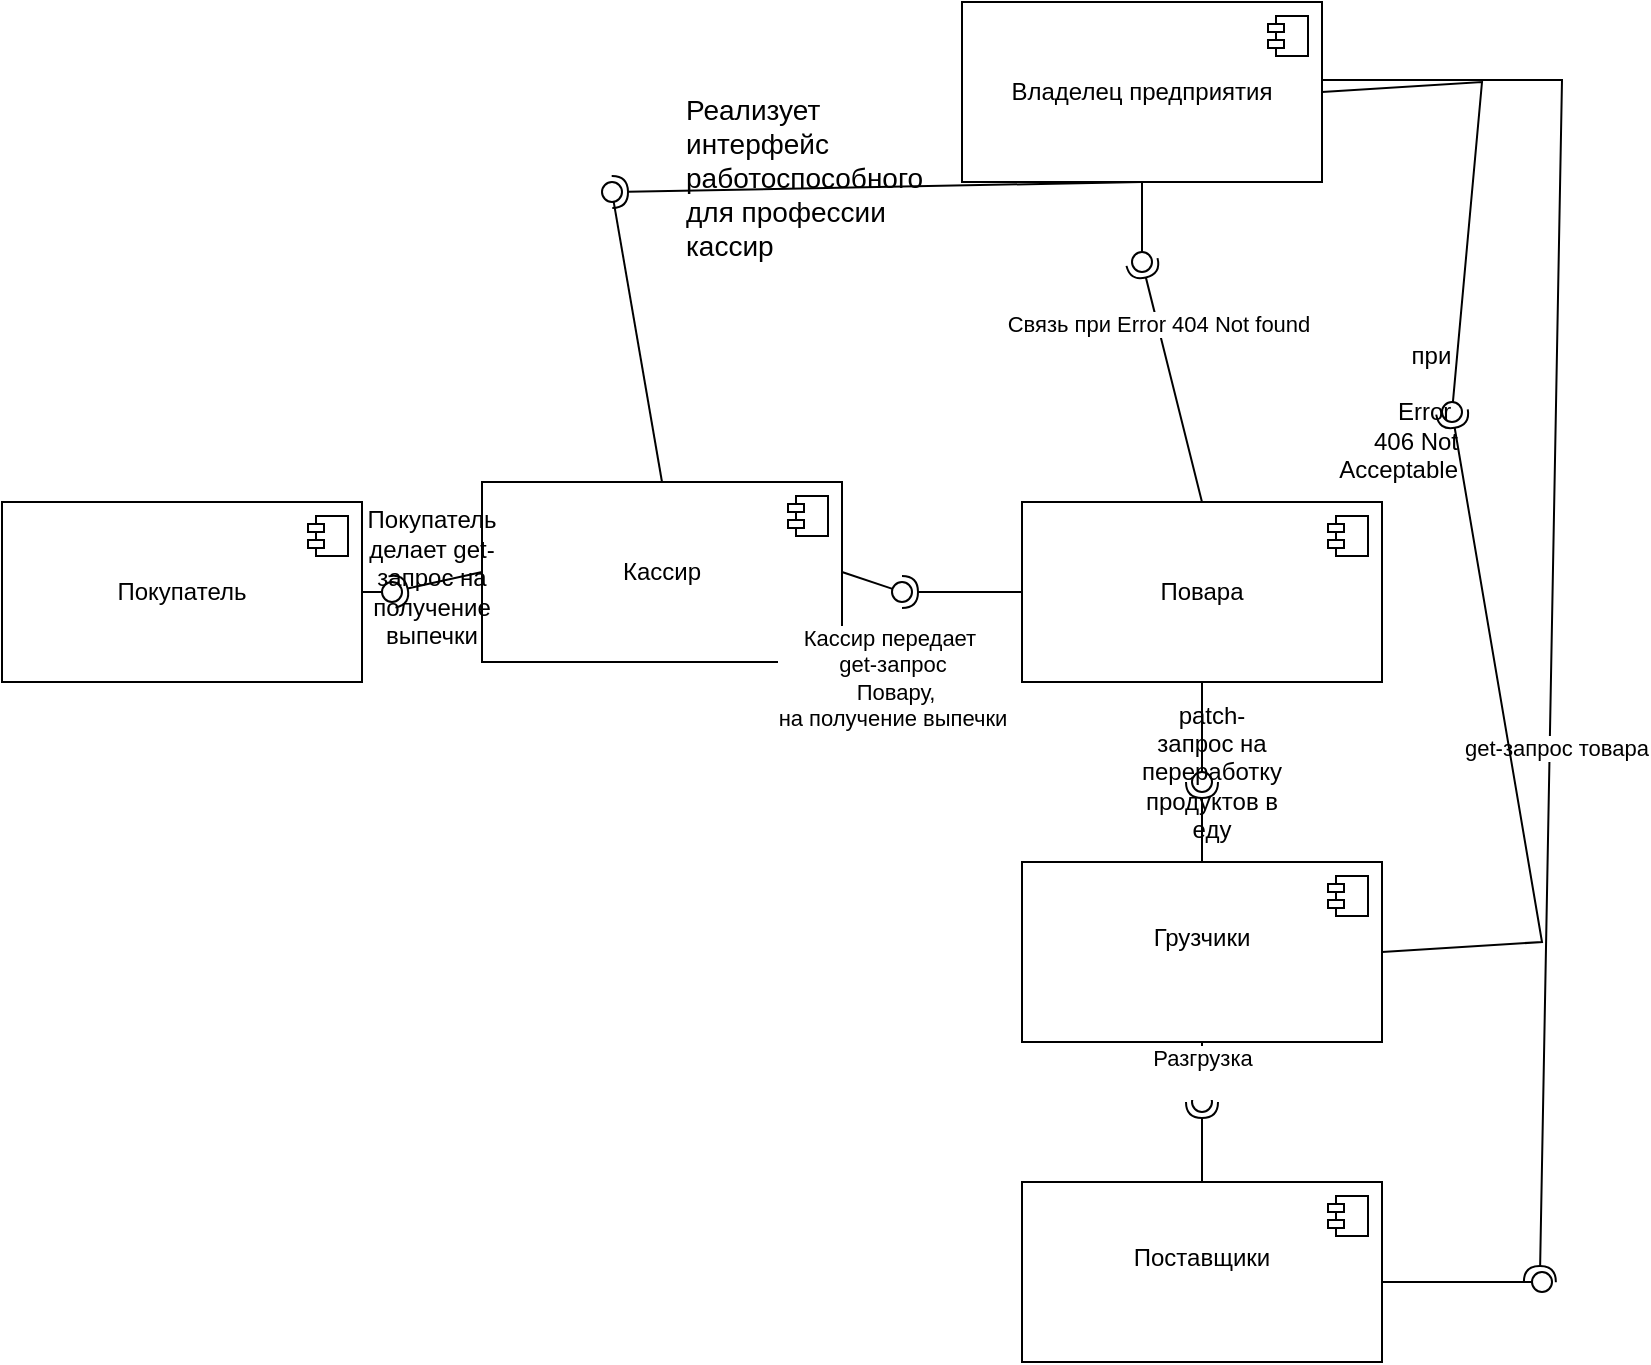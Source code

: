 <mxfile version="26.0.11">
  <diagram name="Страница — 1" id="37fzYt0-rooj1aSEFpzP">
    <mxGraphModel dx="1392" dy="731" grid="1" gridSize="10" guides="1" tooltips="1" connect="1" arrows="1" fold="1" page="1" pageScale="1" pageWidth="827" pageHeight="1169" math="0" shadow="0">
      <root>
        <mxCell id="0" />
        <mxCell id="1" parent="0" />
        <mxCell id="F6n1WWTaEsv1vMuJR3MF-3" value="Повара" style="html=1;dropTarget=0;whiteSpace=wrap;" vertex="1" parent="1">
          <mxGeometry x="510" y="260" width="180" height="90" as="geometry" />
        </mxCell>
        <mxCell id="F6n1WWTaEsv1vMuJR3MF-4" value="" style="shape=module;jettyWidth=8;jettyHeight=4;" vertex="1" parent="F6n1WWTaEsv1vMuJR3MF-3">
          <mxGeometry x="1" width="20" height="20" relative="1" as="geometry">
            <mxPoint x="-27" y="7" as="offset" />
          </mxGeometry>
        </mxCell>
        <mxCell id="F6n1WWTaEsv1vMuJR3MF-5" value="Кассир" style="html=1;dropTarget=0;whiteSpace=wrap;" vertex="1" parent="1">
          <mxGeometry x="240" y="250" width="180" height="90" as="geometry" />
        </mxCell>
        <mxCell id="F6n1WWTaEsv1vMuJR3MF-6" value="" style="shape=module;jettyWidth=8;jettyHeight=4;" vertex="1" parent="F6n1WWTaEsv1vMuJR3MF-5">
          <mxGeometry x="1" width="20" height="20" relative="1" as="geometry">
            <mxPoint x="-27" y="7" as="offset" />
          </mxGeometry>
        </mxCell>
        <mxCell id="F6n1WWTaEsv1vMuJR3MF-9" value="&lt;div&gt;Владелец предприятия&lt;/div&gt;" style="html=1;dropTarget=0;whiteSpace=wrap;" vertex="1" parent="1">
          <mxGeometry x="480" y="10" width="180" height="90" as="geometry" />
        </mxCell>
        <mxCell id="F6n1WWTaEsv1vMuJR3MF-10" value="" style="shape=module;jettyWidth=8;jettyHeight=4;" vertex="1" parent="F6n1WWTaEsv1vMuJR3MF-9">
          <mxGeometry x="1" width="20" height="20" relative="1" as="geometry">
            <mxPoint x="-27" y="7" as="offset" />
          </mxGeometry>
        </mxCell>
        <mxCell id="F6n1WWTaEsv1vMuJR3MF-11" value="" style="rounded=0;orthogonalLoop=1;jettySize=auto;html=1;endArrow=halfCircle;endFill=0;endSize=6;strokeWidth=1;sketch=0;exitX=0.5;exitY=1;exitDx=0;exitDy=0;entryX=1;entryY=0;entryDx=0;entryDy=0;entryPerimeter=0;" edge="1" target="F6n1WWTaEsv1vMuJR3MF-13" parent="1" source="F6n1WWTaEsv1vMuJR3MF-9">
          <mxGeometry relative="1" as="geometry">
            <mxPoint x="480" y="180" as="sourcePoint" />
            <mxPoint x="420" y="270" as="targetPoint" />
          </mxGeometry>
        </mxCell>
        <mxCell id="F6n1WWTaEsv1vMuJR3MF-12" value="" style="rounded=0;orthogonalLoop=1;jettySize=auto;html=1;endArrow=oval;endFill=0;sketch=0;sourcePerimeterSpacing=0;targetPerimeterSpacing=0;endSize=10;exitX=0.5;exitY=0;exitDx=0;exitDy=0;entryX=0;entryY=0;entryDx=0;entryDy=0;entryPerimeter=0;" edge="1" target="F6n1WWTaEsv1vMuJR3MF-13" parent="1" source="F6n1WWTaEsv1vMuJR3MF-5">
          <mxGeometry relative="1" as="geometry">
            <mxPoint x="390" y="375" as="sourcePoint" />
            <mxPoint x="420" y="270" as="targetPoint" />
          </mxGeometry>
        </mxCell>
        <mxCell id="F6n1WWTaEsv1vMuJR3MF-13" value="&lt;blockquote style=&quot;margin: 0 0 0 40px; border: none; padding: 0px;&quot;&gt;&lt;font style=&quot;font-size: 14px;&quot;&gt;Реализует интерфейс работоспособного для профессии кассир&lt;/font&gt;&lt;/blockquote&gt;&lt;div&gt;&lt;br&gt;&lt;/div&gt;" style="ellipse;whiteSpace=wrap;html=1;align=left;aspect=fixed;fillColor=none;strokeColor=none;resizable=0;perimeter=centerPerimeter;rotatable=0;allowArrows=0;points=[];outlineConnect=1;" vertex="1" parent="1">
          <mxGeometry x="300" y="100" width="10" height="10" as="geometry" />
        </mxCell>
        <mxCell id="F6n1WWTaEsv1vMuJR3MF-17" value="&lt;div style=&quot;forced-color-adjust: none;&quot;&gt;&lt;br&gt;&lt;/div&gt;" style="rounded=0;orthogonalLoop=1;jettySize=auto;html=1;endArrow=halfCircle;endFill=0;endSize=6;strokeWidth=1;sketch=0;exitX=0;exitY=0.5;exitDx=0;exitDy=0;" edge="1" parent="1" source="F6n1WWTaEsv1vMuJR3MF-3">
          <mxGeometry x="-1" y="115" relative="1" as="geometry">
            <mxPoint x="610" y="280" as="sourcePoint" />
            <mxPoint x="450" y="305" as="targetPoint" />
            <Array as="points" />
            <mxPoint as="offset" />
          </mxGeometry>
        </mxCell>
        <mxCell id="F6n1WWTaEsv1vMuJR3MF-18" value="&lt;span style=&quot;background-color: light-dark(#ffffff, var(--ge-dark-color, #121212)); color: light-dark(rgb(0, 0, 0), rgb(255, 255, 255));&quot;&gt;Кассир передает&amp;nbsp;&lt;/span&gt;&lt;div&gt;&lt;span style=&quot;background-color: light-dark(#ffffff, var(--ge-dark-color, #121212)); color: light-dark(rgb(0, 0, 0), rgb(255, 255, 255));&quot;&gt;get-запрос&lt;/span&gt;&lt;div&gt;&lt;span style=&quot;background-color: light-dark(#ffffff, var(--ge-dark-color, #121212)); color: light-dark(rgb(0, 0, 0), rgb(255, 255, 255));&quot;&gt;&amp;nbsp;Повару,&lt;/span&gt;&lt;/div&gt;&lt;div&gt;&lt;span style=&quot;background-color: light-dark(#ffffff, var(--ge-dark-color, #121212)); color: light-dark(rgb(0, 0, 0), rgb(255, 255, 255));&quot;&gt;на получение выпечки&lt;/span&gt;&lt;/div&gt;&lt;/div&gt;" style="rounded=0;orthogonalLoop=1;jettySize=auto;html=1;endArrow=oval;endFill=0;sketch=0;sourcePerimeterSpacing=0;targetPerimeterSpacing=0;endSize=10;exitX=1;exitY=0.5;exitDx=0;exitDy=0;align=center;" edge="1" parent="1" source="F6n1WWTaEsv1vMuJR3MF-5">
          <mxGeometry x="1" y="-46" relative="1" as="geometry">
            <mxPoint x="450" y="425" as="sourcePoint" />
            <mxPoint x="450" y="305" as="targetPoint" />
            <mxPoint x="10" y="-1" as="offset" />
          </mxGeometry>
        </mxCell>
        <mxCell id="F6n1WWTaEsv1vMuJR3MF-19" value="" style="ellipse;whiteSpace=wrap;html=1;align=center;aspect=fixed;fillColor=none;strokeColor=none;resizable=0;perimeter=centerPerimeter;rotatable=0;allowArrows=0;points=[];outlineConnect=1;" vertex="1" parent="1">
          <mxGeometry x="465" y="420" width="10" height="10" as="geometry" />
        </mxCell>
        <mxCell id="F6n1WWTaEsv1vMuJR3MF-22" value="&lt;div&gt;&lt;br&gt;&lt;/div&gt;" style="text;html=1;align=center;verticalAlign=top;resizable=0;points=[];autosize=1;strokeColor=none;fillColor=none;perimeterSpacing=0;flipH=0;flipV=1;fontSize=12;labelPosition=center;verticalLabelPosition=bottom;" vertex="1" parent="1">
          <mxGeometry x="460" y="190" width="20" height="30" as="geometry" />
        </mxCell>
        <mxCell id="F6n1WWTaEsv1vMuJR3MF-25" value="Покупатель" style="html=1;dropTarget=0;whiteSpace=wrap;" vertex="1" parent="1">
          <mxGeometry y="260" width="180" height="90" as="geometry" />
        </mxCell>
        <mxCell id="F6n1WWTaEsv1vMuJR3MF-26" value="" style="shape=module;jettyWidth=8;jettyHeight=4;" vertex="1" parent="F6n1WWTaEsv1vMuJR3MF-25">
          <mxGeometry x="1" width="20" height="20" relative="1" as="geometry">
            <mxPoint x="-27" y="7" as="offset" />
          </mxGeometry>
        </mxCell>
        <mxCell id="F6n1WWTaEsv1vMuJR3MF-27" value="" style="rounded=0;orthogonalLoop=1;jettySize=auto;html=1;endArrow=halfCircle;endFill=0;endSize=6;strokeWidth=1;sketch=0;exitX=0;exitY=0.5;exitDx=0;exitDy=0;" edge="1" target="F6n1WWTaEsv1vMuJR3MF-29" parent="1" source="F6n1WWTaEsv1vMuJR3MF-5">
          <mxGeometry relative="1" as="geometry">
            <mxPoint x="400" y="305" as="sourcePoint" />
          </mxGeometry>
        </mxCell>
        <mxCell id="F6n1WWTaEsv1vMuJR3MF-33" value="" style="rounded=0;orthogonalLoop=1;jettySize=auto;html=1;endArrow=oval;endFill=0;sketch=0;sourcePerimeterSpacing=0;targetPerimeterSpacing=0;endSize=10;exitX=1;exitY=0.5;exitDx=0;exitDy=0;" edge="1" parent="1" source="F6n1WWTaEsv1vMuJR3MF-25" target="F6n1WWTaEsv1vMuJR3MF-29">
          <mxGeometry relative="1" as="geometry">
            <mxPoint x="180" y="305" as="sourcePoint" />
            <mxPoint x="200" y="305" as="targetPoint" />
          </mxGeometry>
        </mxCell>
        <mxCell id="F6n1WWTaEsv1vMuJR3MF-29" value="&lt;blockquote style=&quot;margin: 0 0 0 40px; border: none; padding: 0px;&quot;&gt;Покупатель делает get-запрос на получение выпечки&lt;/blockquote&gt;&lt;div&gt;&lt;br&gt;&lt;/div&gt;" style="ellipse;whiteSpace=wrap;html=1;align=center;aspect=fixed;fillColor=none;strokeColor=none;resizable=0;perimeter=centerPerimeter;rotatable=0;allowArrows=0;points=[];outlineConnect=1;" vertex="1" parent="1">
          <mxGeometry x="190" y="300" width="10" height="10" as="geometry" />
        </mxCell>
        <mxCell id="F6n1WWTaEsv1vMuJR3MF-34" value="Поставщики&lt;div&gt;&lt;br&gt;&lt;/div&gt;" style="html=1;dropTarget=0;whiteSpace=wrap;" vertex="1" parent="1">
          <mxGeometry x="510" y="600" width="180" height="90" as="geometry" />
        </mxCell>
        <mxCell id="F6n1WWTaEsv1vMuJR3MF-35" value="" style="shape=module;jettyWidth=8;jettyHeight=4;" vertex="1" parent="F6n1WWTaEsv1vMuJR3MF-34">
          <mxGeometry x="1" width="20" height="20" relative="1" as="geometry">
            <mxPoint x="-27" y="7" as="offset" />
          </mxGeometry>
        </mxCell>
        <mxCell id="F6n1WWTaEsv1vMuJR3MF-36" value="Грузчики&lt;div&gt;&lt;br&gt;&lt;/div&gt;" style="html=1;dropTarget=0;whiteSpace=wrap;" vertex="1" parent="1">
          <mxGeometry x="510" y="440" width="180" height="90" as="geometry" />
        </mxCell>
        <mxCell id="F6n1WWTaEsv1vMuJR3MF-37" value="" style="shape=module;jettyWidth=8;jettyHeight=4;" vertex="1" parent="F6n1WWTaEsv1vMuJR3MF-36">
          <mxGeometry x="1" width="20" height="20" relative="1" as="geometry">
            <mxPoint x="-27" y="7" as="offset" />
          </mxGeometry>
        </mxCell>
        <mxCell id="F6n1WWTaEsv1vMuJR3MF-39" value="" style="rounded=0;orthogonalLoop=1;jettySize=auto;html=1;endArrow=halfCircle;endFill=0;endSize=6;strokeWidth=1;sketch=0;exitX=0.5;exitY=0;exitDx=0;exitDy=0;" edge="1" parent="1" source="F6n1WWTaEsv1vMuJR3MF-36">
          <mxGeometry relative="1" as="geometry">
            <mxPoint x="620" y="420" as="sourcePoint" />
            <mxPoint x="600" y="400" as="targetPoint" />
          </mxGeometry>
        </mxCell>
        <mxCell id="F6n1WWTaEsv1vMuJR3MF-40" value="" style="rounded=0;orthogonalLoop=1;jettySize=auto;html=1;endArrow=oval;endFill=0;sketch=0;sourcePerimeterSpacing=0;targetPerimeterSpacing=0;endSize=10;exitX=0.5;exitY=1;exitDx=0;exitDy=0;" edge="1" parent="1" source="F6n1WWTaEsv1vMuJR3MF-3">
          <mxGeometry relative="1" as="geometry">
            <mxPoint x="360" y="365" as="sourcePoint" />
            <mxPoint x="600" y="400" as="targetPoint" />
          </mxGeometry>
        </mxCell>
        <mxCell id="F6n1WWTaEsv1vMuJR3MF-41" value="patch-запрос на переработку продуктов в еду" style="ellipse;whiteSpace=wrap;html=1;align=center;aspect=fixed;fillColor=none;strokeColor=none;resizable=0;perimeter=centerPerimeter;rotatable=0;allowArrows=0;points=[];outlineConnect=1;" vertex="1" parent="1">
          <mxGeometry x="600" y="390" width="10" height="10" as="geometry" />
        </mxCell>
        <mxCell id="F6n1WWTaEsv1vMuJR3MF-42" value="" style="rounded=0;orthogonalLoop=1;jettySize=auto;html=1;endArrow=halfCircle;endFill=0;endSize=6;strokeWidth=1;sketch=0;exitX=0.5;exitY=0;exitDx=0;exitDy=0;" edge="1" parent="1" source="F6n1WWTaEsv1vMuJR3MF-34">
          <mxGeometry relative="1" as="geometry">
            <mxPoint x="400" y="365" as="sourcePoint" />
            <mxPoint x="600" y="560" as="targetPoint" />
          </mxGeometry>
        </mxCell>
        <mxCell id="F6n1WWTaEsv1vMuJR3MF-43" value="&lt;span&gt;Разгрузка&lt;/span&gt;&lt;div&gt;&lt;br&gt;&lt;/div&gt;" style="rounded=0;orthogonalLoop=1;jettySize=auto;html=1;endArrow=oval;endFill=0;sketch=0;sourcePerimeterSpacing=0;targetPerimeterSpacing=0;endSize=10;exitX=0.5;exitY=1;exitDx=0;exitDy=0;" edge="1" parent="1" source="F6n1WWTaEsv1vMuJR3MF-36">
          <mxGeometry relative="1" as="geometry">
            <mxPoint x="360" y="365" as="sourcePoint" />
            <mxPoint x="600" y="560" as="targetPoint" />
          </mxGeometry>
        </mxCell>
        <mxCell id="F6n1WWTaEsv1vMuJR3MF-44" value="" style="ellipse;whiteSpace=wrap;html=1;align=center;aspect=fixed;fillColor=none;strokeColor=none;resizable=0;perimeter=centerPerimeter;rotatable=0;allowArrows=0;points=[];outlineConnect=1;" vertex="1" parent="1">
          <mxGeometry x="375" y="360" width="10" height="10" as="geometry" />
        </mxCell>
        <mxCell id="F6n1WWTaEsv1vMuJR3MF-46" value="" style="rounded=0;orthogonalLoop=1;jettySize=auto;html=1;endArrow=halfCircle;endFill=0;endSize=6;strokeWidth=1;sketch=0;exitX=1.006;exitY=0.433;exitDx=0;exitDy=0;exitPerimeter=0;" edge="1" parent="1">
          <mxGeometry relative="1" as="geometry">
            <mxPoint x="660.0" y="48.97" as="sourcePoint" />
            <mxPoint x="768.92" y="650" as="targetPoint" />
            <Array as="points">
              <mxPoint x="780" y="49" />
            </Array>
          </mxGeometry>
        </mxCell>
        <mxCell id="F6n1WWTaEsv1vMuJR3MF-50" value="get-запрос товара" style="edgeLabel;html=1;align=center;verticalAlign=middle;resizable=0;points=[];" vertex="1" connectable="0" parent="F6n1WWTaEsv1vMuJR3MF-46">
          <mxGeometry x="0.259" y="3" relative="1" as="geometry">
            <mxPoint as="offset" />
          </mxGeometry>
        </mxCell>
        <mxCell id="F6n1WWTaEsv1vMuJR3MF-47" value="" style="rounded=0;orthogonalLoop=1;jettySize=auto;html=1;endArrow=oval;endFill=0;sketch=0;sourcePerimeterSpacing=0;targetPerimeterSpacing=0;endSize=10;exitX=1;exitY=0.556;exitDx=0;exitDy=0;exitPerimeter=0;" edge="1" parent="1" source="F6n1WWTaEsv1vMuJR3MF-34">
          <mxGeometry relative="1" as="geometry">
            <mxPoint x="700" y="640" as="sourcePoint" />
            <mxPoint x="770" y="650" as="targetPoint" />
          </mxGeometry>
        </mxCell>
        <mxCell id="F6n1WWTaEsv1vMuJR3MF-48" value="" style="ellipse;whiteSpace=wrap;html=1;align=center;aspect=fixed;fillColor=none;strokeColor=none;resizable=0;perimeter=centerPerimeter;rotatable=0;allowArrows=0;points=[];outlineConnect=1;" vertex="1" parent="1">
          <mxGeometry x="375" y="360" width="10" height="10" as="geometry" />
        </mxCell>
        <mxCell id="F6n1WWTaEsv1vMuJR3MF-51" value="" style="rounded=0;orthogonalLoop=1;jettySize=auto;html=1;endArrow=halfCircle;endFill=0;endSize=6;strokeWidth=1;sketch=0;exitX=0.5;exitY=0;exitDx=0;exitDy=0;" edge="1" parent="1" source="F6n1WWTaEsv1vMuJR3MF-3">
          <mxGeometry relative="1" as="geometry">
            <mxPoint x="590" y="200" as="sourcePoint" />
            <mxPoint x="570" y="140" as="targetPoint" />
            <Array as="points" />
          </mxGeometry>
        </mxCell>
        <mxCell id="F6n1WWTaEsv1vMuJR3MF-54" value="Связь при Error 404 Not found" style="edgeLabel;html=1;align=center;verticalAlign=middle;resizable=0;points=[];" vertex="1" connectable="0" parent="F6n1WWTaEsv1vMuJR3MF-51">
          <mxGeometry x="0.482" relative="1" as="geometry">
            <mxPoint as="offset" />
          </mxGeometry>
        </mxCell>
        <mxCell id="F6n1WWTaEsv1vMuJR3MF-52" value="" style="rounded=0;orthogonalLoop=1;jettySize=auto;html=1;endArrow=oval;endFill=0;sketch=0;sourcePerimeterSpacing=0;targetPerimeterSpacing=0;endSize=10;exitX=0.5;exitY=1;exitDx=0;exitDy=0;" edge="1" parent="1" source="F6n1WWTaEsv1vMuJR3MF-9">
          <mxGeometry relative="1" as="geometry">
            <mxPoint x="360" y="335" as="sourcePoint" />
            <mxPoint x="570" y="140" as="targetPoint" />
          </mxGeometry>
        </mxCell>
        <mxCell id="F6n1WWTaEsv1vMuJR3MF-53" value="" style="ellipse;whiteSpace=wrap;html=1;align=center;aspect=fixed;fillColor=none;strokeColor=none;resizable=0;perimeter=centerPerimeter;rotatable=0;allowArrows=0;points=[];outlineConnect=1;" vertex="1" parent="1">
          <mxGeometry x="375" y="330" width="10" height="10" as="geometry" />
        </mxCell>
        <mxCell id="F6n1WWTaEsv1vMuJR3MF-55" value="" style="rounded=0;orthogonalLoop=1;jettySize=auto;html=1;endArrow=halfCircle;endFill=0;endSize=6;strokeWidth=1;sketch=0;entryX=-0.1;entryY=1.1;entryDx=0;entryDy=0;entryPerimeter=0;exitX=1;exitY=0.5;exitDx=0;exitDy=0;" edge="1" target="F6n1WWTaEsv1vMuJR3MF-57" parent="1" source="F6n1WWTaEsv1vMuJR3MF-36">
          <mxGeometry relative="1" as="geometry">
            <mxPoint x="750" y="480" as="sourcePoint" />
            <Array as="points">
              <mxPoint x="770" y="480" />
            </Array>
          </mxGeometry>
        </mxCell>
        <mxCell id="F6n1WWTaEsv1vMuJR3MF-56" value="" style="rounded=0;orthogonalLoop=1;jettySize=auto;html=1;endArrow=oval;endFill=0;sketch=0;sourcePerimeterSpacing=0;targetPerimeterSpacing=0;endSize=10;exitX=1;exitY=0.5;exitDx=0;exitDy=0;entryX=0.5;entryY=0.2;entryDx=0;entryDy=0;entryPerimeter=0;" edge="1" target="F6n1WWTaEsv1vMuJR3MF-57" parent="1" source="F6n1WWTaEsv1vMuJR3MF-9">
          <mxGeometry relative="1" as="geometry">
            <mxPoint x="740" y="50" as="sourcePoint" />
            <mxPoint x="740" y="150" as="targetPoint" />
            <Array as="points">
              <mxPoint x="740" y="50" />
            </Array>
          </mxGeometry>
        </mxCell>
        <mxCell id="F6n1WWTaEsv1vMuJR3MF-57" value="&lt;blockquote style=&quot;margin: 0 0 0 40px; border: none; padding: 0px;&quot;&gt;при&amp;nbsp;&lt;/blockquote&gt;&lt;blockquote style=&quot;margin: 0 0 0 40px; border: none; padding: 0px;&quot;&gt;&lt;br&gt;&lt;/blockquote&gt;&lt;blockquote style=&quot;margin: 0 0 0 40px; border: none; padding: 0px;&quot;&gt;Error&amp;nbsp;&lt;/blockquote&gt;&lt;blockquote style=&quot;margin: 0 0 0 40px; border: none; padding: 0px;&quot;&gt;406 Not Acceptable&lt;/blockquote&gt;" style="ellipse;whiteSpace=wrap;html=1;align=right;aspect=fixed;fillColor=none;strokeColor=none;resizable=0;perimeter=centerPerimeter;rotatable=0;allowArrows=0;points=[];outlineConnect=1;" vertex="1" parent="1">
          <mxGeometry x="720" y="210" width="10" height="10" as="geometry" />
        </mxCell>
      </root>
    </mxGraphModel>
  </diagram>
</mxfile>
